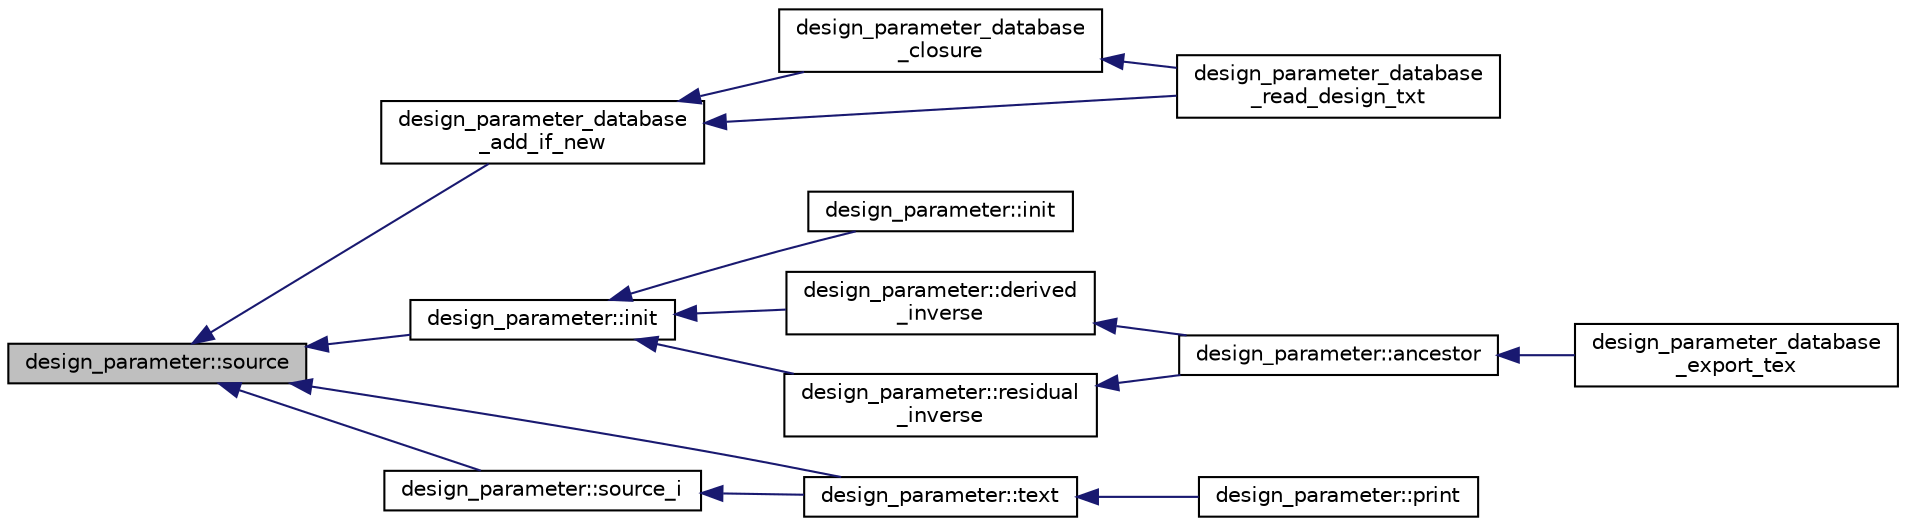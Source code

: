 digraph "design_parameter::source"
{
  edge [fontname="Helvetica",fontsize="10",labelfontname="Helvetica",labelfontsize="10"];
  node [fontname="Helvetica",fontsize="10",shape=record];
  rankdir="LR";
  Node2032 [label="design_parameter::source",height=0.2,width=0.4,color="black", fillcolor="grey75", style="filled", fontcolor="black"];
  Node2032 -> Node2033 [dir="back",color="midnightblue",fontsize="10",style="solid",fontname="Helvetica"];
  Node2033 [label="design_parameter_database\l_add_if_new",height=0.2,width=0.4,color="black", fillcolor="white", style="filled",URL="$d9/d60/discreta_8h.html#afab003d450b51bb6c988b57c3451f535"];
  Node2033 -> Node2034 [dir="back",color="midnightblue",fontsize="10",style="solid",fontname="Helvetica"];
  Node2034 [label="design_parameter_database\l_closure",height=0.2,width=0.4,color="black", fillcolor="white", style="filled",URL="$d9/d60/discreta_8h.html#a311d21856b33e2872f1d686c191b0003"];
  Node2034 -> Node2035 [dir="back",color="midnightblue",fontsize="10",style="solid",fontname="Helvetica"];
  Node2035 [label="design_parameter_database\l_read_design_txt",height=0.2,width=0.4,color="black", fillcolor="white", style="filled",URL="$d9/d60/discreta_8h.html#ac12f39c2d57b543c801c36d26f237ac7"];
  Node2033 -> Node2035 [dir="back",color="midnightblue",fontsize="10",style="solid",fontname="Helvetica"];
  Node2032 -> Node2036 [dir="back",color="midnightblue",fontsize="10",style="solid",fontname="Helvetica"];
  Node2036 [label="design_parameter::init",height=0.2,width=0.4,color="black", fillcolor="white", style="filled",URL="$da/d94/classdesign__parameter.html#af77829be8d9058a84169c36143307b5d"];
  Node2036 -> Node2037 [dir="back",color="midnightblue",fontsize="10",style="solid",fontname="Helvetica"];
  Node2037 [label="design_parameter::init",height=0.2,width=0.4,color="black", fillcolor="white", style="filled",URL="$da/d94/classdesign__parameter.html#a1d2908af6f9375845123117b6cc22910"];
  Node2036 -> Node2038 [dir="back",color="midnightblue",fontsize="10",style="solid",fontname="Helvetica"];
  Node2038 [label="design_parameter::derived\l_inverse",height=0.2,width=0.4,color="black", fillcolor="white", style="filled",URL="$da/d94/classdesign__parameter.html#acbfce2a35f0c379d5888acdc8d74ae19"];
  Node2038 -> Node2039 [dir="back",color="midnightblue",fontsize="10",style="solid",fontname="Helvetica"];
  Node2039 [label="design_parameter::ancestor",height=0.2,width=0.4,color="black", fillcolor="white", style="filled",URL="$da/d94/classdesign__parameter.html#abd616d2e29cde6f3e797abab001af0c6"];
  Node2039 -> Node2040 [dir="back",color="midnightblue",fontsize="10",style="solid",fontname="Helvetica"];
  Node2040 [label="design_parameter_database\l_export_tex",height=0.2,width=0.4,color="black", fillcolor="white", style="filled",URL="$d9/d60/discreta_8h.html#a075808c1cf57d126d15a0d7794716de7"];
  Node2036 -> Node2041 [dir="back",color="midnightblue",fontsize="10",style="solid",fontname="Helvetica"];
  Node2041 [label="design_parameter::residual\l_inverse",height=0.2,width=0.4,color="black", fillcolor="white", style="filled",URL="$da/d94/classdesign__parameter.html#a98630a1cdc565c3c826a2636a499c5f6"];
  Node2041 -> Node2039 [dir="back",color="midnightblue",fontsize="10",style="solid",fontname="Helvetica"];
  Node2032 -> Node2042 [dir="back",color="midnightblue",fontsize="10",style="solid",fontname="Helvetica"];
  Node2042 [label="design_parameter::text",height=0.2,width=0.4,color="black", fillcolor="white", style="filled",URL="$da/d94/classdesign__parameter.html#a200510dc60483800cc6985b77d4ee50c"];
  Node2042 -> Node2043 [dir="back",color="midnightblue",fontsize="10",style="solid",fontname="Helvetica"];
  Node2043 [label="design_parameter::print",height=0.2,width=0.4,color="black", fillcolor="white", style="filled",URL="$da/d94/classdesign__parameter.html#ac9c431a5408809b0c229eacaa924781b"];
  Node2032 -> Node2044 [dir="back",color="midnightblue",fontsize="10",style="solid",fontname="Helvetica"];
  Node2044 [label="design_parameter::source_i",height=0.2,width=0.4,color="black", fillcolor="white", style="filled",URL="$da/d94/classdesign__parameter.html#a2e2a51d68253f1d5e6ce76840f527517"];
  Node2044 -> Node2042 [dir="back",color="midnightblue",fontsize="10",style="solid",fontname="Helvetica"];
}
